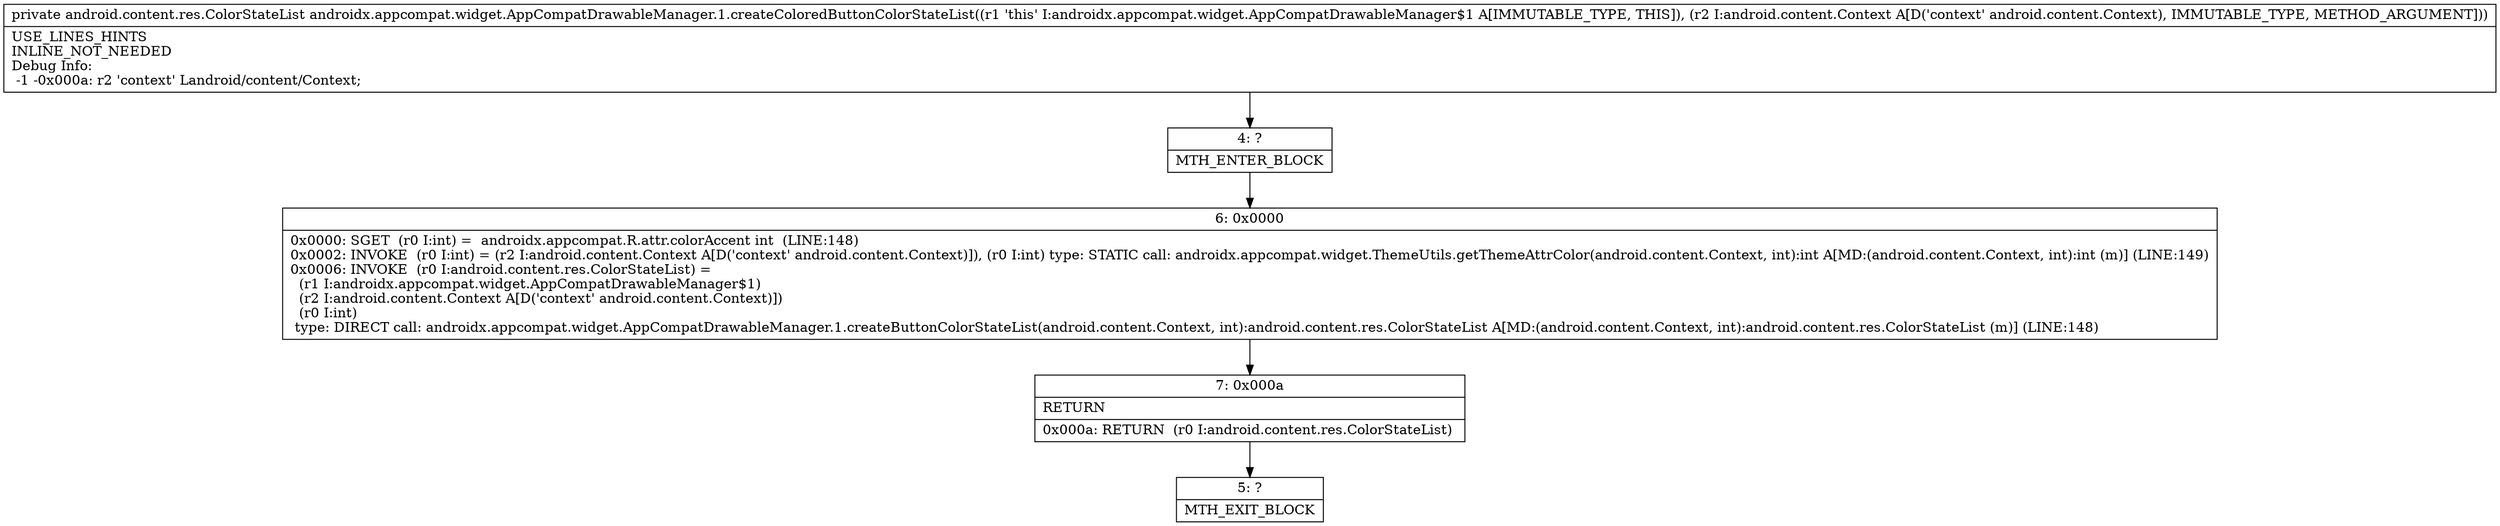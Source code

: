 digraph "CFG forandroidx.appcompat.widget.AppCompatDrawableManager.1.createColoredButtonColorStateList(Landroid\/content\/Context;)Landroid\/content\/res\/ColorStateList;" {
Node_4 [shape=record,label="{4\:\ ?|MTH_ENTER_BLOCK\l}"];
Node_6 [shape=record,label="{6\:\ 0x0000|0x0000: SGET  (r0 I:int) =  androidx.appcompat.R.attr.colorAccent int  (LINE:148)\l0x0002: INVOKE  (r0 I:int) = (r2 I:android.content.Context A[D('context' android.content.Context)]), (r0 I:int) type: STATIC call: androidx.appcompat.widget.ThemeUtils.getThemeAttrColor(android.content.Context, int):int A[MD:(android.content.Context, int):int (m)] (LINE:149)\l0x0006: INVOKE  (r0 I:android.content.res.ColorStateList) = \l  (r1 I:androidx.appcompat.widget.AppCompatDrawableManager$1)\l  (r2 I:android.content.Context A[D('context' android.content.Context)])\l  (r0 I:int)\l type: DIRECT call: androidx.appcompat.widget.AppCompatDrawableManager.1.createButtonColorStateList(android.content.Context, int):android.content.res.ColorStateList A[MD:(android.content.Context, int):android.content.res.ColorStateList (m)] (LINE:148)\l}"];
Node_7 [shape=record,label="{7\:\ 0x000a|RETURN\l|0x000a: RETURN  (r0 I:android.content.res.ColorStateList) \l}"];
Node_5 [shape=record,label="{5\:\ ?|MTH_EXIT_BLOCK\l}"];
MethodNode[shape=record,label="{private android.content.res.ColorStateList androidx.appcompat.widget.AppCompatDrawableManager.1.createColoredButtonColorStateList((r1 'this' I:androidx.appcompat.widget.AppCompatDrawableManager$1 A[IMMUTABLE_TYPE, THIS]), (r2 I:android.content.Context A[D('context' android.content.Context), IMMUTABLE_TYPE, METHOD_ARGUMENT]))  | USE_LINES_HINTS\lINLINE_NOT_NEEDED\lDebug Info:\l  \-1 \-0x000a: r2 'context' Landroid\/content\/Context;\l}"];
MethodNode -> Node_4;Node_4 -> Node_6;
Node_6 -> Node_7;
Node_7 -> Node_5;
}


